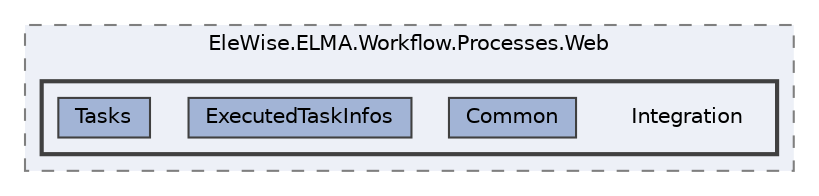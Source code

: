 digraph "Web/Modules/EleWise.ELMA.Workflow.Processes.Web/Integration"
{
 // LATEX_PDF_SIZE
  bgcolor="transparent";
  edge [fontname=Helvetica,fontsize=10,labelfontname=Helvetica,labelfontsize=10];
  node [fontname=Helvetica,fontsize=10,shape=box,height=0.2,width=0.4];
  compound=true
  subgraph clusterdir_94ed7524891059556ee14621a8e7350e {
    graph [ bgcolor="#edf0f7", pencolor="grey50", label="EleWise.ELMA.Workflow.Processes.Web", fontname=Helvetica,fontsize=10 style="filled,dashed", URL="dir_94ed7524891059556ee14621a8e7350e.html",tooltip=""]
  subgraph clusterdir_96dabdc1abb8ede98f8e28e979e28e19 {
    graph [ bgcolor="#edf0f7", pencolor="grey25", label="", fontname=Helvetica,fontsize=10 style="filled,bold", URL="dir_96dabdc1abb8ede98f8e28e979e28e19.html",tooltip=""]
    dir_96dabdc1abb8ede98f8e28e979e28e19 [shape=plaintext, label="Integration"];
  dir_5f048d2b3e27c94bfe7b8288c7b9529e [label="Common", fillcolor="#a2b4d6", color="grey25", style="filled", URL="dir_5f048d2b3e27c94bfe7b8288c7b9529e.html",tooltip=""];
  dir_f95fec015dca3c55db3330a30b2d125b [label="ExecutedTaskInfos", fillcolor="#a2b4d6", color="grey25", style="filled", URL="dir_f95fec015dca3c55db3330a30b2d125b.html",tooltip=""];
  dir_7f5114ffb81c92d76c9da73f761d4d51 [label="Tasks", fillcolor="#a2b4d6", color="grey25", style="filled", URL="dir_7f5114ffb81c92d76c9da73f761d4d51.html",tooltip=""];
  }
  }
}
